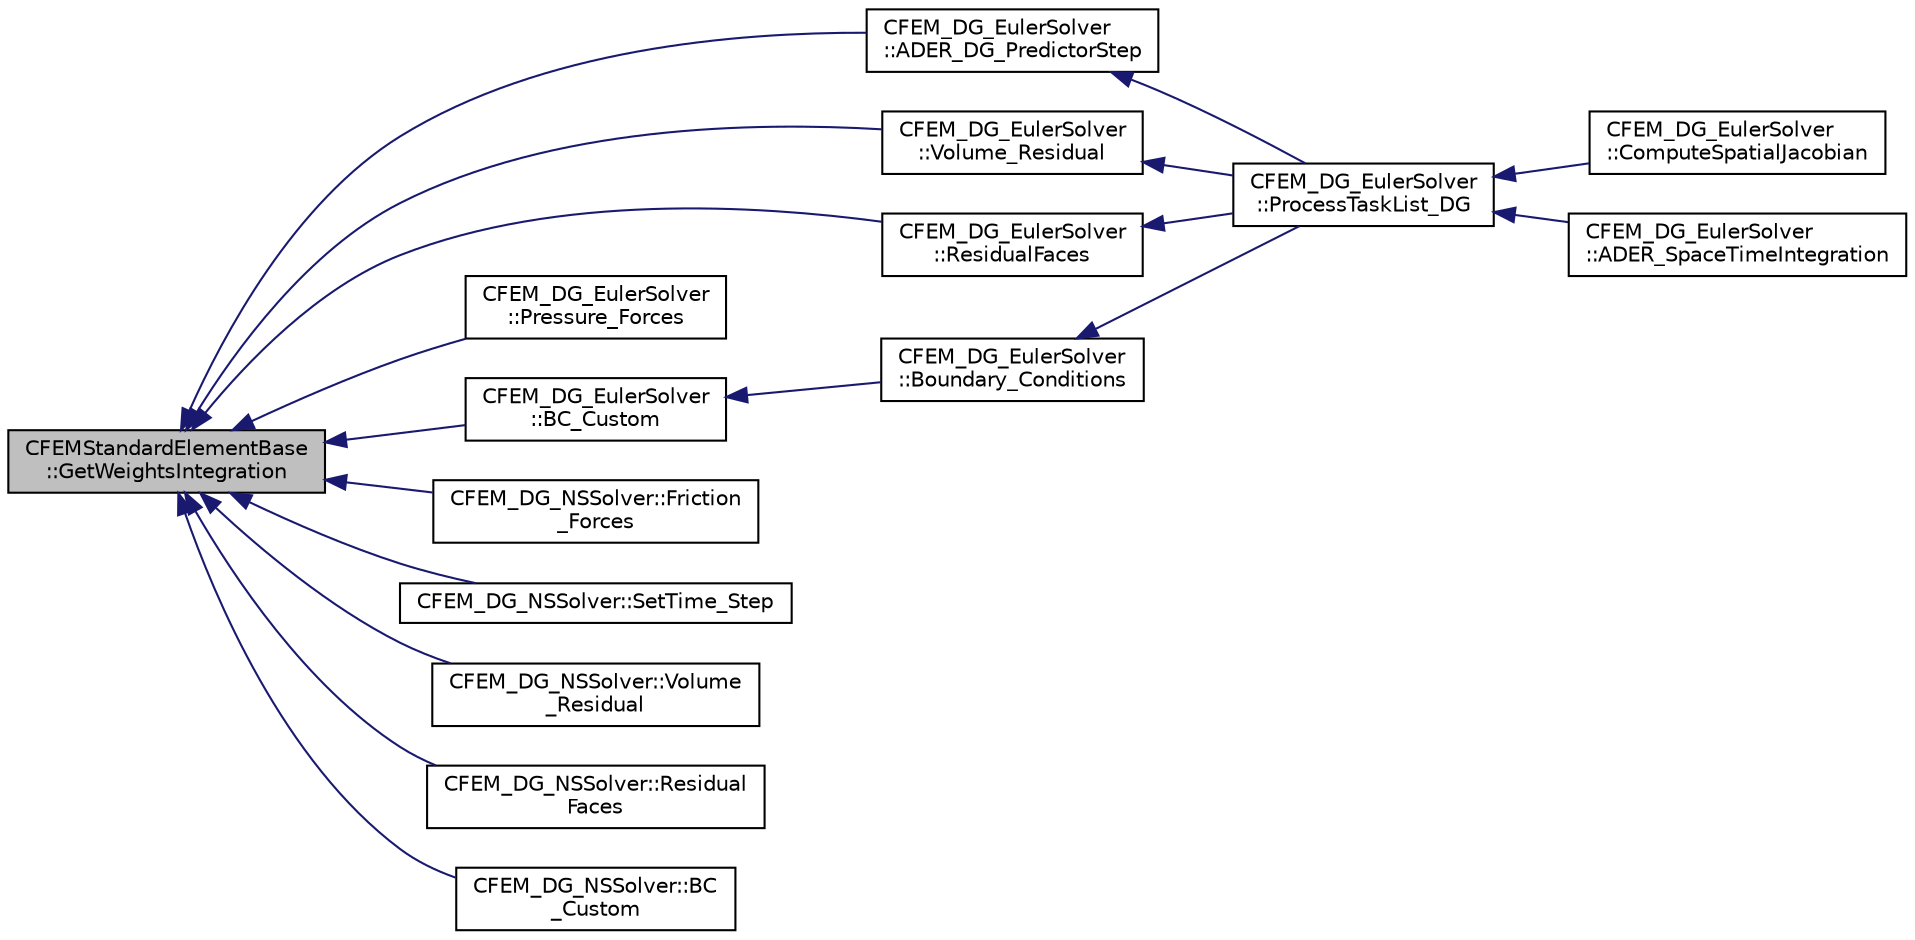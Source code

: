 digraph "CFEMStandardElementBase::GetWeightsIntegration"
{
  edge [fontname="Helvetica",fontsize="10",labelfontname="Helvetica",labelfontsize="10"];
  node [fontname="Helvetica",fontsize="10",shape=record];
  rankdir="LR";
  Node114 [label="CFEMStandardElementBase\l::GetWeightsIntegration",height=0.2,width=0.4,color="black", fillcolor="grey75", style="filled", fontcolor="black"];
  Node114 -> Node115 [dir="back",color="midnightblue",fontsize="10",style="solid",fontname="Helvetica"];
  Node115 [label="CFEM_DG_EulerSolver\l::ADER_DG_PredictorStep",height=0.2,width=0.4,color="black", fillcolor="white", style="filled",URL="$class_c_f_e_m___d_g___euler_solver.html#a53f3bd445632823baa18657a29553842",tooltip="Function, carries out the predictor step of the ADER-DG time integration. "];
  Node115 -> Node116 [dir="back",color="midnightblue",fontsize="10",style="solid",fontname="Helvetica"];
  Node116 [label="CFEM_DG_EulerSolver\l::ProcessTaskList_DG",height=0.2,width=0.4,color="black", fillcolor="white", style="filled",URL="$class_c_f_e_m___d_g___euler_solver.html#a651cad1a94f2024c75a1a8be347e3375",tooltip="Function, which processes the list of tasks to be executed by the DG solver. "];
  Node116 -> Node117 [dir="back",color="midnightblue",fontsize="10",style="solid",fontname="Helvetica"];
  Node117 [label="CFEM_DG_EulerSolver\l::ComputeSpatialJacobian",height=0.2,width=0.4,color="black", fillcolor="white", style="filled",URL="$class_c_f_e_m___d_g___euler_solver.html#ac59d8dae95e3c3cc3ab3feaeb9be4b22",tooltip="Function, which controls the computation of the spatial Jacobian. "];
  Node116 -> Node118 [dir="back",color="midnightblue",fontsize="10",style="solid",fontname="Helvetica"];
  Node118 [label="CFEM_DG_EulerSolver\l::ADER_SpaceTimeIntegration",height=0.2,width=0.4,color="black", fillcolor="white", style="filled",URL="$class_c_f_e_m___d_g___euler_solver.html#a7f0da04d44069701db2228210b91c59e",tooltip="Function, to carry out the space time integration for ADER with time accurate local time stepping..."];
  Node114 -> Node119 [dir="back",color="midnightblue",fontsize="10",style="solid",fontname="Helvetica"];
  Node119 [label="CFEM_DG_EulerSolver\l::Volume_Residual",height=0.2,width=0.4,color="black", fillcolor="white", style="filled",URL="$class_c_f_e_m___d_g___euler_solver.html#ae6c2fff0649a4d8fd723ee9776778003",tooltip="Compute the volume contributions to the spatial residual. It is a virtual function, because this function is overruled for Navier-Stokes. "];
  Node119 -> Node116 [dir="back",color="midnightblue",fontsize="10",style="solid",fontname="Helvetica"];
  Node114 -> Node120 [dir="back",color="midnightblue",fontsize="10",style="solid",fontname="Helvetica"];
  Node120 [label="CFEM_DG_EulerSolver\l::ResidualFaces",height=0.2,width=0.4,color="black", fillcolor="white", style="filled",URL="$class_c_f_e_m___d_g___euler_solver.html#a8875e58364f55e735fc3732f545d5f29",tooltip="Compute the spatial residual for the given range of faces. It is a virtual function, because this function is overruled for Navier-Stokes. "];
  Node120 -> Node116 [dir="back",color="midnightblue",fontsize="10",style="solid",fontname="Helvetica"];
  Node114 -> Node121 [dir="back",color="midnightblue",fontsize="10",style="solid",fontname="Helvetica"];
  Node121 [label="CFEM_DG_EulerSolver\l::Pressure_Forces",height=0.2,width=0.4,color="black", fillcolor="white", style="filled",URL="$class_c_f_e_m___d_g___euler_solver.html#a5b3e068f83cbf3aeb8e6a4e02b4bf27b",tooltip="Compute the pressure forces and all the adimensional coefficients. "];
  Node114 -> Node122 [dir="back",color="midnightblue",fontsize="10",style="solid",fontname="Helvetica"];
  Node122 [label="CFEM_DG_EulerSolver\l::BC_Custom",height=0.2,width=0.4,color="black", fillcolor="white", style="filled",URL="$class_c_f_e_m___d_g___euler_solver.html#a0e63fc77fc810025d45bfd8e0bf4d6dd",tooltip="Impose the user customized boundary condition. It is a virtual function, because for Navier-Stokes it..."];
  Node122 -> Node123 [dir="back",color="midnightblue",fontsize="10",style="solid",fontname="Helvetica"];
  Node123 [label="CFEM_DG_EulerSolver\l::Boundary_Conditions",height=0.2,width=0.4,color="black", fillcolor="white", style="filled",URL="$class_c_f_e_m___d_g___euler_solver.html#ae37f8eba6d7793bc4edb5de6e26f992d",tooltip="Function, which computes the spatial residual for the DG discretization. "];
  Node123 -> Node116 [dir="back",color="midnightblue",fontsize="10",style="solid",fontname="Helvetica"];
  Node114 -> Node124 [dir="back",color="midnightblue",fontsize="10",style="solid",fontname="Helvetica"];
  Node124 [label="CFEM_DG_NSSolver::Friction\l_Forces",height=0.2,width=0.4,color="black", fillcolor="white", style="filled",URL="$class_c_f_e_m___d_g___n_s_solver.html#a15cec95ab40ebb36ee69bc5f58840cf3",tooltip="Compute the viscous forces and all the addimensional coefficients. "];
  Node114 -> Node125 [dir="back",color="midnightblue",fontsize="10",style="solid",fontname="Helvetica"];
  Node125 [label="CFEM_DG_NSSolver::SetTime_Step",height=0.2,width=0.4,color="black", fillcolor="white", style="filled",URL="$class_c_f_e_m___d_g___n_s_solver.html#a993de2bb61a532e9d1508bae98dd3a12",tooltip="Function to compute the time step for solving the Navier-Stokes equations. "];
  Node114 -> Node126 [dir="back",color="midnightblue",fontsize="10",style="solid",fontname="Helvetica"];
  Node126 [label="CFEM_DG_NSSolver::Volume\l_Residual",height=0.2,width=0.4,color="black", fillcolor="white", style="filled",URL="$class_c_f_e_m___d_g___n_s_solver.html#ac62df058348ffee37a945bcc3a66745b",tooltip="Compute the volume contributions to the spatial residual. "];
  Node114 -> Node127 [dir="back",color="midnightblue",fontsize="10",style="solid",fontname="Helvetica"];
  Node127 [label="CFEM_DG_NSSolver::Residual\lFaces",height=0.2,width=0.4,color="black", fillcolor="white", style="filled",URL="$class_c_f_e_m___d_g___n_s_solver.html#a5afc06c0edede6e3917a6b24158930ba",tooltip="Compute the spatial residual for the given range of faces. "];
  Node114 -> Node128 [dir="back",color="midnightblue",fontsize="10",style="solid",fontname="Helvetica"];
  Node128 [label="CFEM_DG_NSSolver::BC\l_Custom",height=0.2,width=0.4,color="black", fillcolor="white", style="filled",URL="$class_c_f_e_m___d_g___n_s_solver.html#a8e27fad06f1bde21670f2e2990d3027e",tooltip="Impose the user customized boundary condition. "];
}
